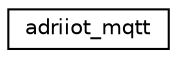 digraph "Graphical Class Hierarchy"
{
 // LATEX_PDF_SIZE
  edge [fontname="Helvetica",fontsize="10",labelfontname="Helvetica",labelfontsize="10"];
  node [fontname="Helvetica",fontsize="10",shape=record];
  rankdir="LR";
  Node0 [label="adriiot_mqtt",height=0.2,width=0.4,color="black", fillcolor="white", style="filled",URL="$classadriiot__mqtt.html",tooltip=" "];
}
